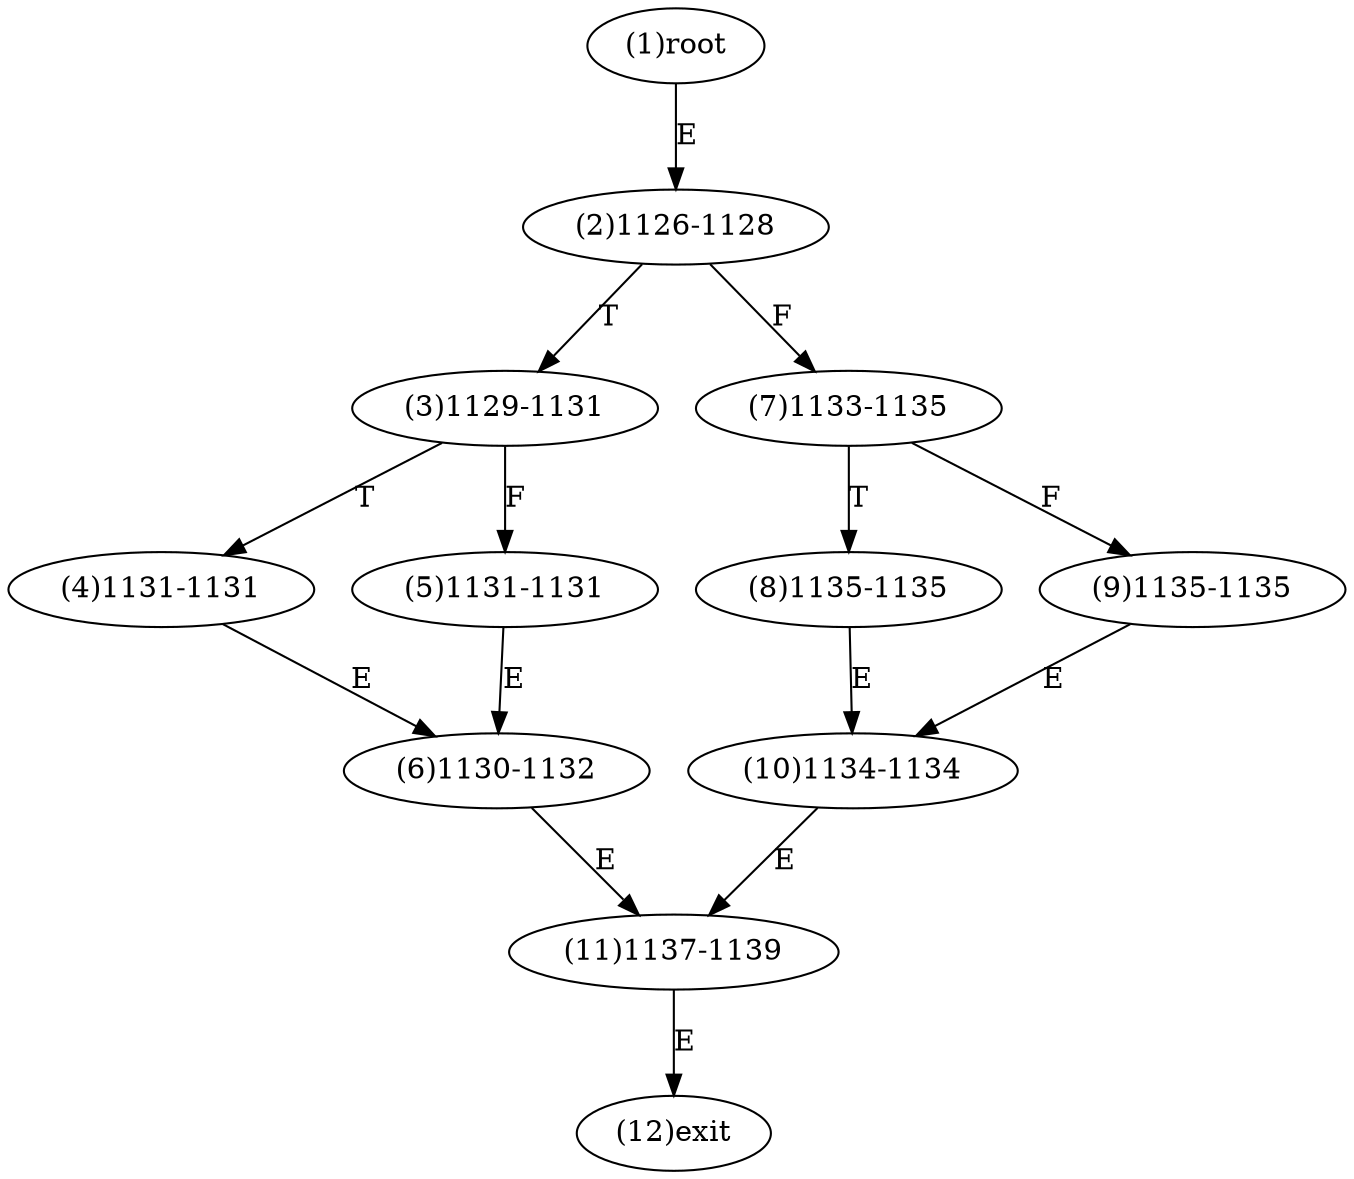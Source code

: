 digraph "" { 
1[ label="(1)root"];
2[ label="(2)1126-1128"];
3[ label="(3)1129-1131"];
4[ label="(4)1131-1131"];
5[ label="(5)1131-1131"];
6[ label="(6)1130-1132"];
7[ label="(7)1133-1135"];
8[ label="(8)1135-1135"];
9[ label="(9)1135-1135"];
10[ label="(10)1134-1134"];
11[ label="(11)1137-1139"];
12[ label="(12)exit"];
1->2[ label="E"];
2->7[ label="F"];
2->3[ label="T"];
3->5[ label="F"];
3->4[ label="T"];
4->6[ label="E"];
5->6[ label="E"];
6->11[ label="E"];
7->9[ label="F"];
7->8[ label="T"];
8->10[ label="E"];
9->10[ label="E"];
10->11[ label="E"];
11->12[ label="E"];
}